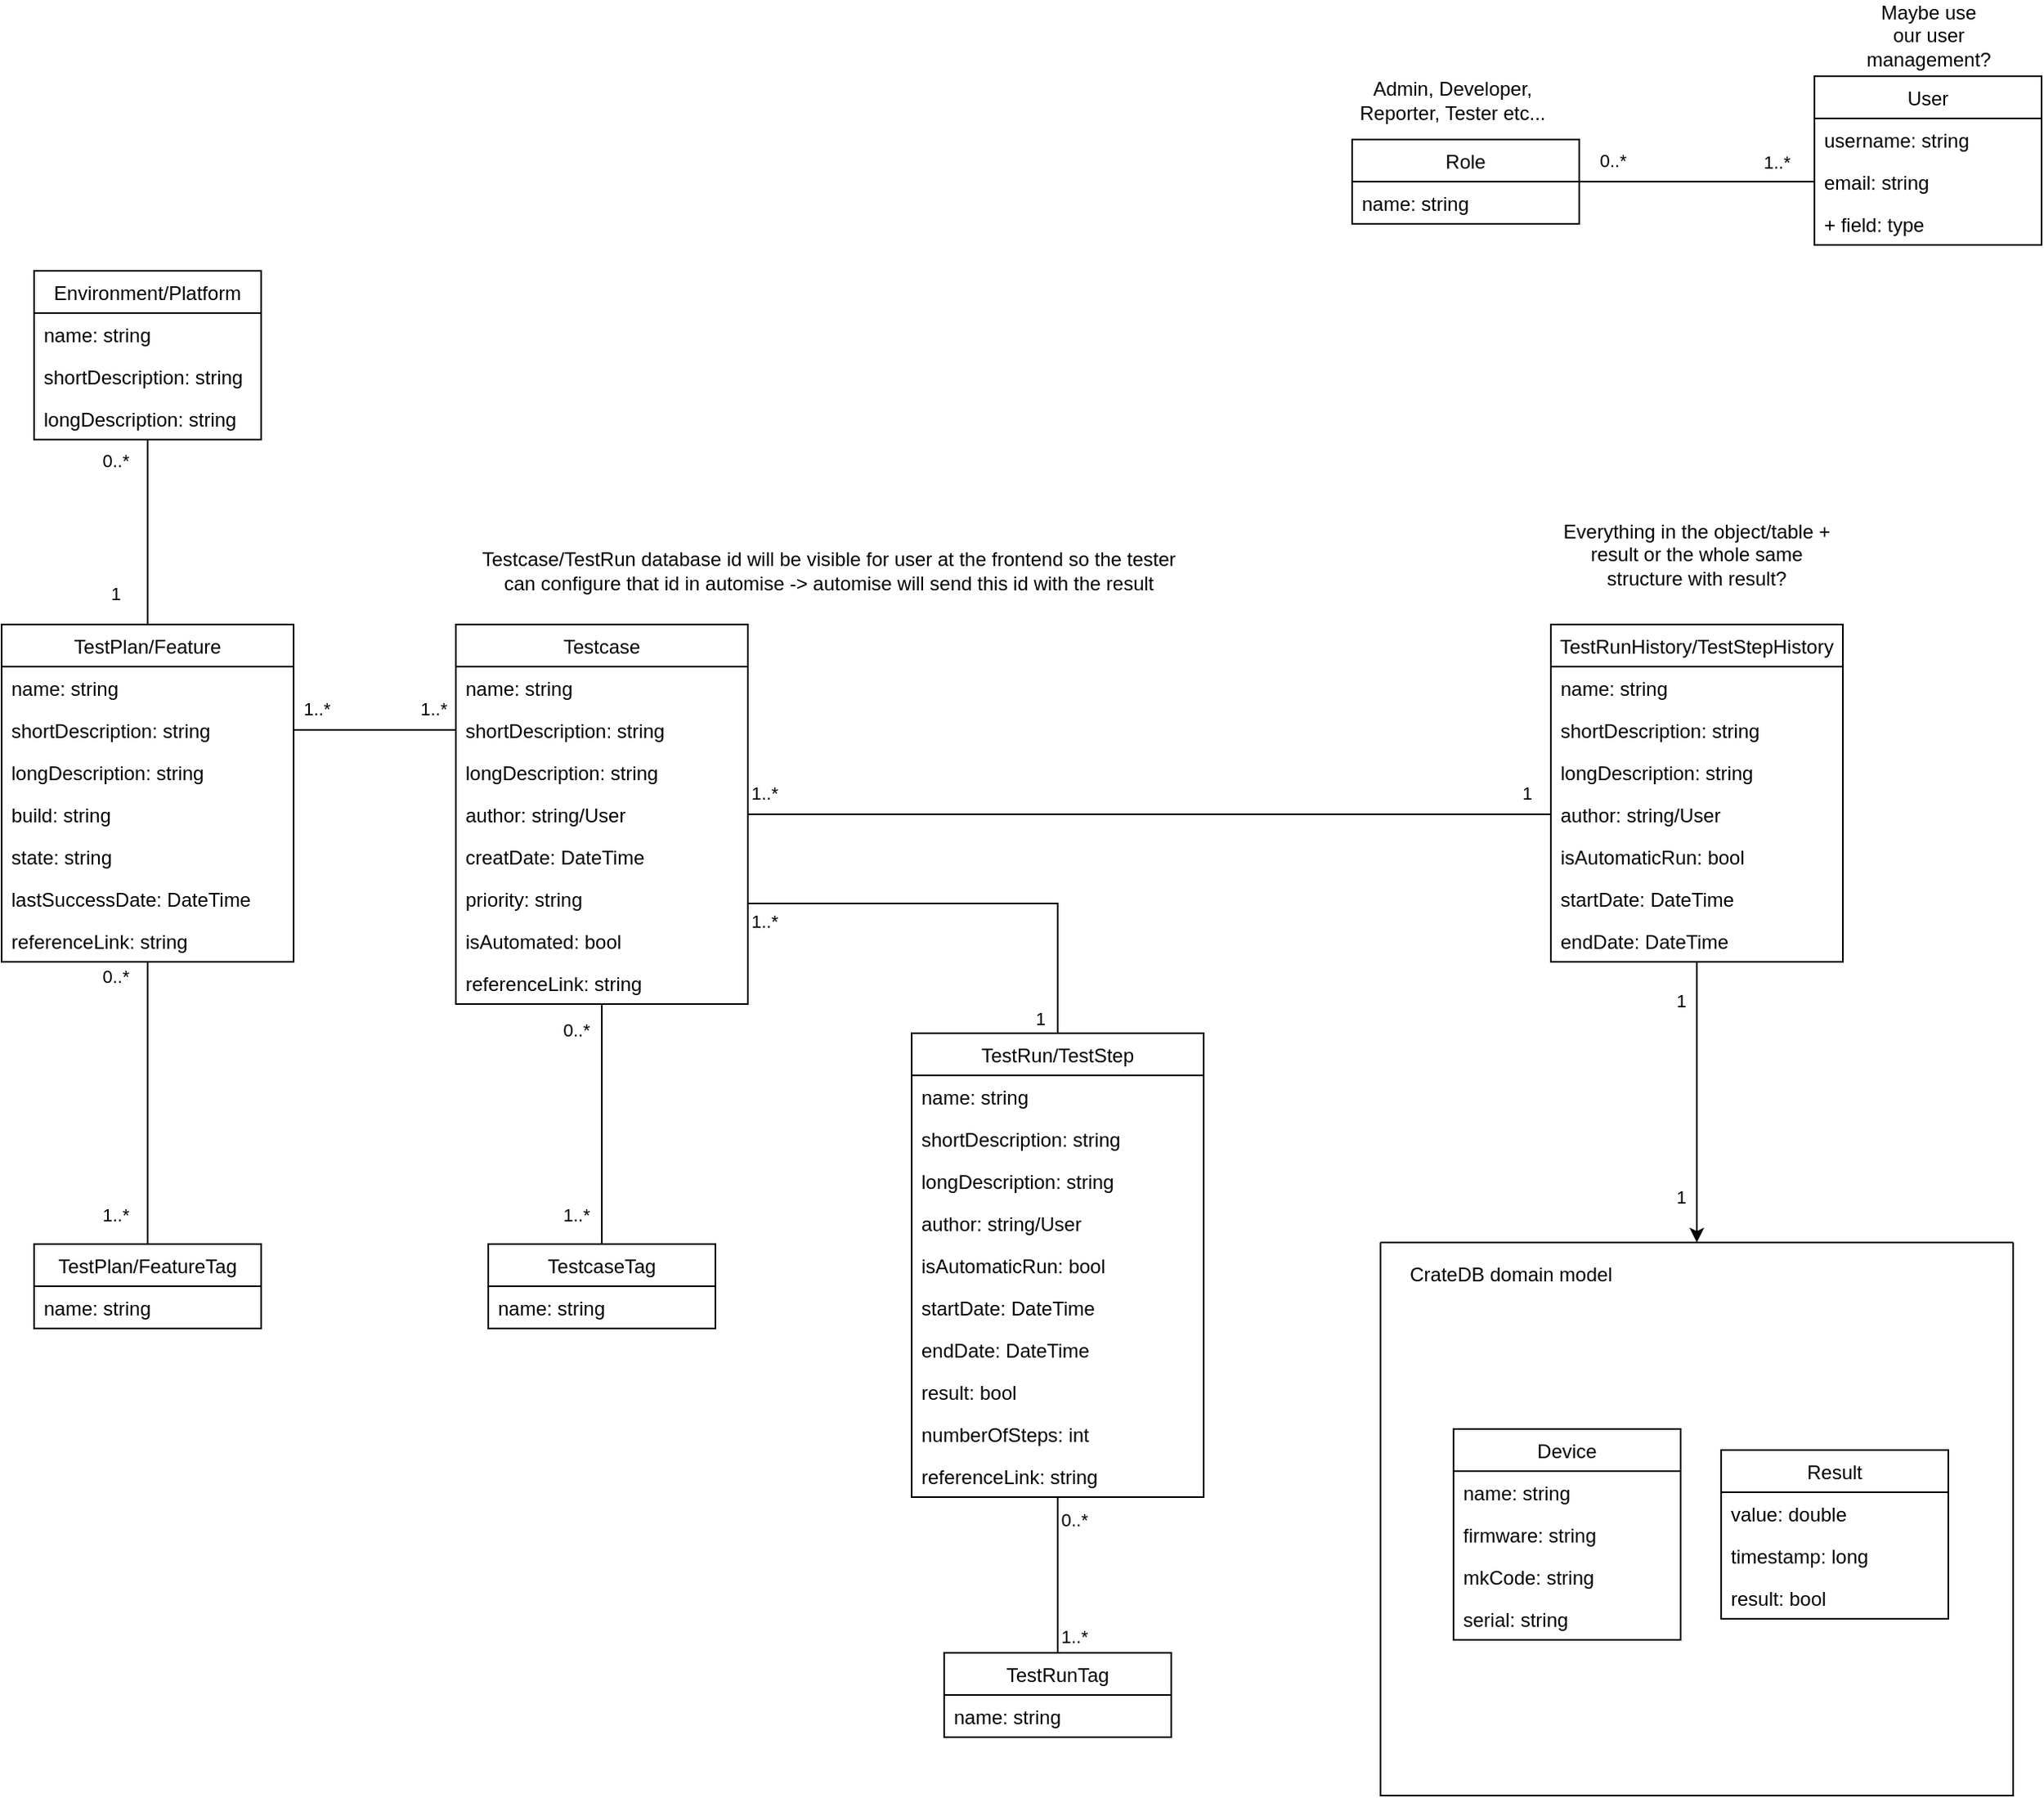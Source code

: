 <mxfile version="15.5.8" type="device"><diagram name="Page-1" id="80xlIoIL_Tgqml4ueEH9"><mxGraphModel dx="1420" dy="1272" grid="1" gridSize="10" guides="1" tooltips="1" connect="1" arrows="1" fold="1" page="1" pageScale="1" pageWidth="827" pageHeight="1169" math="0" shadow="0"><root><mxCell id="0"/><mxCell id="1" parent="0"/><mxCell id="7zhEitKWnOMPBY1awrK7-49" style="edgeStyle=orthogonalEdgeStyle;rounded=0;orthogonalLoop=1;jettySize=auto;html=1;entryX=0.5;entryY=0;entryDx=0;entryDy=0;endArrow=none;endFill=0;" parent="1" source="hktTCCk2dDebHr9fmQuZ-1" target="hktTCCk2dDebHr9fmQuZ-5" edge="1"><mxGeometry relative="1" as="geometry"/></mxCell><mxCell id="7zhEitKWnOMPBY1awrK7-50" value="1" style="edgeLabel;html=1;align=center;verticalAlign=middle;resizable=0;points=[];" parent="7zhEitKWnOMPBY1awrK7-49" vertex="1" connectable="0"><mxGeometry x="0.731" y="-1" relative="1" as="geometry"><mxPoint x="-19" y="-4" as="offset"/></mxGeometry></mxCell><mxCell id="7zhEitKWnOMPBY1awrK7-51" value="0..*" style="edgeLabel;html=1;align=center;verticalAlign=middle;resizable=0;points=[];" parent="7zhEitKWnOMPBY1awrK7-49" vertex="1" connectable="0"><mxGeometry x="-0.769" relative="1" as="geometry"><mxPoint x="-20" as="offset"/></mxGeometry></mxCell><mxCell id="hktTCCk2dDebHr9fmQuZ-1" value="Environment/Platform" style="swimlane;fontStyle=0;childLayout=stackLayout;horizontal=1;startSize=26;fillColor=none;horizontalStack=0;resizeParent=1;resizeParentMax=0;resizeLast=0;collapsible=1;marginBottom=0;" parent="1" vertex="1"><mxGeometry x="80" y="210" width="140" height="104" as="geometry"/></mxCell><mxCell id="hktTCCk2dDebHr9fmQuZ-2" value="name: string" style="text;strokeColor=none;fillColor=none;align=left;verticalAlign=top;spacingLeft=4;spacingRight=4;overflow=hidden;rotatable=0;points=[[0,0.5],[1,0.5]];portConstraint=eastwest;" parent="hktTCCk2dDebHr9fmQuZ-1" vertex="1"><mxGeometry y="26" width="140" height="26" as="geometry"/></mxCell><mxCell id="hktTCCk2dDebHr9fmQuZ-3" value="shortDescription: string" style="text;strokeColor=none;fillColor=none;align=left;verticalAlign=top;spacingLeft=4;spacingRight=4;overflow=hidden;rotatable=0;points=[[0,0.5],[1,0.5]];portConstraint=eastwest;" parent="hktTCCk2dDebHr9fmQuZ-1" vertex="1"><mxGeometry y="52" width="140" height="26" as="geometry"/></mxCell><mxCell id="hktTCCk2dDebHr9fmQuZ-51" value="longDescription: string" style="text;strokeColor=none;fillColor=none;align=left;verticalAlign=top;spacingLeft=4;spacingRight=4;overflow=hidden;rotatable=0;points=[[0,0.5],[1,0.5]];portConstraint=eastwest;" parent="hktTCCk2dDebHr9fmQuZ-1" vertex="1"><mxGeometry y="78" width="140" height="26" as="geometry"/></mxCell><mxCell id="7zhEitKWnOMPBY1awrK7-36" style="edgeStyle=orthogonalEdgeStyle;rounded=0;orthogonalLoop=1;jettySize=auto;html=1;entryX=0.5;entryY=0;entryDx=0;entryDy=0;endArrow=none;endFill=0;" parent="1" source="hktTCCk2dDebHr9fmQuZ-5" target="7zhEitKWnOMPBY1awrK7-45" edge="1"><mxGeometry relative="1" as="geometry"><mxPoint x="430" y="800" as="targetPoint"/><Array as="points"><mxPoint x="150" y="770"/><mxPoint x="150" y="770"/></Array></mxGeometry></mxCell><mxCell id="7zhEitKWnOMPBY1awrK7-39" value="0..*" style="edgeLabel;html=1;align=center;verticalAlign=middle;resizable=0;points=[];" parent="7zhEitKWnOMPBY1awrK7-36" vertex="1" connectable="0"><mxGeometry x="-0.906" y="3" relative="1" as="geometry"><mxPoint x="-23" y="1" as="offset"/></mxGeometry></mxCell><mxCell id="7zhEitKWnOMPBY1awrK7-42" value="1..*" style="edgeLabel;html=1;align=center;verticalAlign=middle;resizable=0;points=[];" parent="7zhEitKWnOMPBY1awrK7-36" vertex="1" connectable="0"><mxGeometry x="0.892" y="-2" relative="1" as="geometry"><mxPoint x="-18" y="-9" as="offset"/></mxGeometry></mxCell><mxCell id="hktTCCk2dDebHr9fmQuZ-5" value="TestPlan/Feature" style="swimlane;fontStyle=0;childLayout=stackLayout;horizontal=1;startSize=26;fillColor=none;horizontalStack=0;resizeParent=1;resizeParentMax=0;resizeLast=0;collapsible=1;marginBottom=0;" parent="1" vertex="1"><mxGeometry x="60" y="428" width="180" height="208" as="geometry"/></mxCell><mxCell id="hktTCCk2dDebHr9fmQuZ-6" value="name: string" style="text;strokeColor=none;fillColor=none;align=left;verticalAlign=top;spacingLeft=4;spacingRight=4;overflow=hidden;rotatable=0;points=[[0,0.5],[1,0.5]];portConstraint=eastwest;" parent="hktTCCk2dDebHr9fmQuZ-5" vertex="1"><mxGeometry y="26" width="180" height="26" as="geometry"/></mxCell><mxCell id="hktTCCk2dDebHr9fmQuZ-7" value="shortDescription: string" style="text;strokeColor=none;fillColor=none;align=left;verticalAlign=top;spacingLeft=4;spacingRight=4;overflow=hidden;rotatable=0;points=[[0,0.5],[1,0.5]];portConstraint=eastwest;" parent="hktTCCk2dDebHr9fmQuZ-5" vertex="1"><mxGeometry y="52" width="180" height="26" as="geometry"/></mxCell><mxCell id="hktTCCk2dDebHr9fmQuZ-8" value="longDescription: string" style="text;strokeColor=none;fillColor=none;align=left;verticalAlign=top;spacingLeft=4;spacingRight=4;overflow=hidden;rotatable=0;points=[[0,0.5],[1,0.5]];portConstraint=eastwest;" parent="hktTCCk2dDebHr9fmQuZ-5" vertex="1"><mxGeometry y="78" width="180" height="26" as="geometry"/></mxCell><mxCell id="7zhEitKWnOMPBY1awrK7-35" value="build: string" style="text;strokeColor=none;fillColor=none;align=left;verticalAlign=top;spacingLeft=4;spacingRight=4;overflow=hidden;rotatable=0;points=[[0,0.5],[1,0.5]];portConstraint=eastwest;" parent="hktTCCk2dDebHr9fmQuZ-5" vertex="1"><mxGeometry y="104" width="180" height="26" as="geometry"/></mxCell><mxCell id="kd0ojpbWD5Cb26-H-TES-33" value="state: string" style="text;strokeColor=none;fillColor=none;align=left;verticalAlign=top;spacingLeft=4;spacingRight=4;overflow=hidden;rotatable=0;points=[[0,0.5],[1,0.5]];portConstraint=eastwest;" vertex="1" parent="hktTCCk2dDebHr9fmQuZ-5"><mxGeometry y="130" width="180" height="26" as="geometry"/></mxCell><mxCell id="kd0ojpbWD5Cb26-H-TES-20" value="lastSuccessDate: DateTime" style="text;strokeColor=none;fillColor=none;align=left;verticalAlign=top;spacingLeft=4;spacingRight=4;overflow=hidden;rotatable=0;points=[[0,0.5],[1,0.5]];portConstraint=eastwest;" vertex="1" parent="hktTCCk2dDebHr9fmQuZ-5"><mxGeometry y="156" width="180" height="26" as="geometry"/></mxCell><mxCell id="kd0ojpbWD5Cb26-H-TES-4" value="referenceLink: string" style="text;strokeColor=none;fillColor=none;align=left;verticalAlign=top;spacingLeft=4;spacingRight=4;overflow=hidden;rotatable=0;points=[[0,0.5],[1,0.5]];portConstraint=eastwest;" vertex="1" parent="hktTCCk2dDebHr9fmQuZ-5"><mxGeometry y="182" width="180" height="26" as="geometry"/></mxCell><mxCell id="7zhEitKWnOMPBY1awrK7-37" style="edgeStyle=orthogonalEdgeStyle;rounded=0;orthogonalLoop=1;jettySize=auto;html=1;exitX=0.5;exitY=1;exitDx=0;exitDy=0;entryX=0.5;entryY=0;entryDx=0;entryDy=0;endArrow=none;endFill=0;" parent="1" source="hktTCCk2dDebHr9fmQuZ-11" target="hktTCCk2dDebHr9fmQuZ-44" edge="1"><mxGeometry relative="1" as="geometry"/></mxCell><mxCell id="7zhEitKWnOMPBY1awrK7-40" value="0..*" style="edgeLabel;html=1;align=center;verticalAlign=middle;resizable=0;points=[];" parent="7zhEitKWnOMPBY1awrK7-37" vertex="1" connectable="0"><mxGeometry x="-0.785" y="-1" relative="1" as="geometry"><mxPoint x="-15" as="offset"/></mxGeometry></mxCell><mxCell id="7zhEitKWnOMPBY1awrK7-43" value="1..*" style="edgeLabel;html=1;align=center;verticalAlign=middle;resizable=0;points=[];" parent="7zhEitKWnOMPBY1awrK7-37" vertex="1" connectable="0"><mxGeometry x="0.629" relative="1" as="geometry"><mxPoint x="-16" y="9" as="offset"/></mxGeometry></mxCell><mxCell id="kd0ojpbWD5Cb26-H-TES-30" style="edgeStyle=orthogonalEdgeStyle;rounded=0;orthogonalLoop=1;jettySize=auto;html=1;entryX=0;entryY=0.5;entryDx=0;entryDy=0;fontSize=18;endArrow=none;endFill=0;exitX=1;exitY=0.5;exitDx=0;exitDy=0;" edge="1" parent="1" source="hktTCCk2dDebHr9fmQuZ-13" target="kd0ojpbWD5Cb26-H-TES-5"><mxGeometry relative="1" as="geometry"><Array as="points"><mxPoint x="520" y="545"/></Array></mxGeometry></mxCell><mxCell id="hktTCCk2dDebHr9fmQuZ-11" value="Testcase" style="swimlane;fontStyle=0;childLayout=stackLayout;horizontal=1;startSize=26;fillColor=none;horizontalStack=0;resizeParent=1;resizeParentMax=0;resizeLast=0;collapsible=1;marginBottom=0;" parent="1" vertex="1"><mxGeometry x="340" y="428" width="180" height="234" as="geometry"/></mxCell><mxCell id="hktTCCk2dDebHr9fmQuZ-12" value="name: string" style="text;strokeColor=none;fillColor=none;align=left;verticalAlign=top;spacingLeft=4;spacingRight=4;overflow=hidden;rotatable=0;points=[[0,0.5],[1,0.5]];portConstraint=eastwest;" parent="hktTCCk2dDebHr9fmQuZ-11" vertex="1"><mxGeometry y="26" width="180" height="26" as="geometry"/></mxCell><mxCell id="hktTCCk2dDebHr9fmQuZ-13" value="shortDescription: string" style="text;strokeColor=none;fillColor=none;align=left;verticalAlign=top;spacingLeft=4;spacingRight=4;overflow=hidden;rotatable=0;points=[[0,0.5],[1,0.5]];portConstraint=eastwest;" parent="hktTCCk2dDebHr9fmQuZ-11" vertex="1"><mxGeometry y="52" width="180" height="26" as="geometry"/></mxCell><mxCell id="hktTCCk2dDebHr9fmQuZ-14" value="longDescription: string" style="text;strokeColor=none;fillColor=none;align=left;verticalAlign=top;spacingLeft=4;spacingRight=4;overflow=hidden;rotatable=0;points=[[0,0.5],[1,0.5]];portConstraint=eastwest;" parent="hktTCCk2dDebHr9fmQuZ-11" vertex="1"><mxGeometry y="78" width="180" height="26" as="geometry"/></mxCell><mxCell id="hktTCCk2dDebHr9fmQuZ-15" value="author: string/User" style="text;strokeColor=none;fillColor=none;align=left;verticalAlign=top;spacingLeft=4;spacingRight=4;overflow=hidden;rotatable=0;points=[[0,0.5],[1,0.5]];portConstraint=eastwest;" parent="hktTCCk2dDebHr9fmQuZ-11" vertex="1"><mxGeometry y="104" width="180" height="26" as="geometry"/></mxCell><mxCell id="hktTCCk2dDebHr9fmQuZ-23" value="creatDate: DateTime" style="text;strokeColor=none;fillColor=none;align=left;verticalAlign=top;spacingLeft=4;spacingRight=4;overflow=hidden;rotatable=0;points=[[0,0.5],[1,0.5]];portConstraint=eastwest;" parent="hktTCCk2dDebHr9fmQuZ-11" vertex="1"><mxGeometry y="130" width="180" height="26" as="geometry"/></mxCell><mxCell id="hktTCCk2dDebHr9fmQuZ-48" value="priority: string" style="text;strokeColor=none;fillColor=none;align=left;verticalAlign=top;spacingLeft=4;spacingRight=4;overflow=hidden;rotatable=0;points=[[0,0.5],[1,0.5]];portConstraint=eastwest;" parent="hktTCCk2dDebHr9fmQuZ-11" vertex="1"><mxGeometry y="156" width="180" height="26" as="geometry"/></mxCell><mxCell id="hktTCCk2dDebHr9fmQuZ-50" value="isAutomated: bool" style="text;strokeColor=none;fillColor=none;align=left;verticalAlign=top;spacingLeft=4;spacingRight=4;overflow=hidden;rotatable=0;points=[[0,0.5],[1,0.5]];portConstraint=eastwest;" parent="hktTCCk2dDebHr9fmQuZ-11" vertex="1"><mxGeometry y="182" width="180" height="26" as="geometry"/></mxCell><mxCell id="7zhEitKWnOMPBY1awrK7-33" value="referenceLink: string" style="text;strokeColor=none;fillColor=none;align=left;verticalAlign=top;spacingLeft=4;spacingRight=4;overflow=hidden;rotatable=0;points=[[0,0.5],[1,0.5]];portConstraint=eastwest;" parent="hktTCCk2dDebHr9fmQuZ-11" vertex="1"><mxGeometry y="208" width="180" height="26" as="geometry"/></mxCell><mxCell id="hktTCCk2dDebHr9fmQuZ-16" style="edgeStyle=orthogonalEdgeStyle;rounded=0;orthogonalLoop=1;jettySize=auto;html=1;exitX=1;exitY=0.5;exitDx=0;exitDy=0;entryX=0;entryY=0.5;entryDx=0;entryDy=0;endArrow=none;endFill=0;" parent="1" source="hktTCCk2dDebHr9fmQuZ-7" target="hktTCCk2dDebHr9fmQuZ-13" edge="1"><mxGeometry relative="1" as="geometry"/></mxCell><mxCell id="hktTCCk2dDebHr9fmQuZ-25" value="1..*" style="edgeLabel;html=1;align=center;verticalAlign=middle;resizable=0;points=[];" parent="hktTCCk2dDebHr9fmQuZ-16" vertex="1" connectable="0"><mxGeometry x="-0.735" y="1" relative="1" as="geometry"><mxPoint y="-12" as="offset"/></mxGeometry></mxCell><mxCell id="hktTCCk2dDebHr9fmQuZ-26" value="1..*" style="edgeLabel;html=1;align=center;verticalAlign=middle;resizable=0;points=[];" parent="hktTCCk2dDebHr9fmQuZ-16" vertex="1" connectable="0"><mxGeometry x="0.722" y="1" relative="1" as="geometry"><mxPoint y="-12" as="offset"/></mxGeometry></mxCell><mxCell id="7zhEitKWnOMPBY1awrK7-38" style="edgeStyle=orthogonalEdgeStyle;rounded=0;orthogonalLoop=1;jettySize=auto;html=1;entryX=0.5;entryY=0;entryDx=0;entryDy=0;endArrow=none;endFill=0;" parent="1" source="hktTCCk2dDebHr9fmQuZ-17" target="7zhEitKWnOMPBY1awrK7-47" edge="1"><mxGeometry relative="1" as="geometry"><mxPoint x="441" y="1062" as="targetPoint"/><Array as="points"><mxPoint x="711" y="1032"/><mxPoint x="711" y="1032"/></Array></mxGeometry></mxCell><mxCell id="7zhEitKWnOMPBY1awrK7-41" value="0..*" style="edgeLabel;html=1;align=center;verticalAlign=middle;resizable=0;points=[];" parent="7zhEitKWnOMPBY1awrK7-38" vertex="1" connectable="0"><mxGeometry x="-0.936" y="-1" relative="1" as="geometry"><mxPoint x="11" y="11" as="offset"/></mxGeometry></mxCell><mxCell id="7zhEitKWnOMPBY1awrK7-44" value="1..*" style="edgeLabel;html=1;align=center;verticalAlign=middle;resizable=0;points=[];" parent="7zhEitKWnOMPBY1awrK7-38" vertex="1" connectable="0"><mxGeometry x="0.889" relative="1" as="geometry"><mxPoint x="10" y="-5" as="offset"/></mxGeometry></mxCell><mxCell id="hktTCCk2dDebHr9fmQuZ-17" value="TestRun/TestStep" style="swimlane;fontStyle=0;childLayout=stackLayout;horizontal=1;startSize=26;fillColor=none;horizontalStack=0;resizeParent=1;resizeParentMax=0;resizeLast=0;collapsible=1;marginBottom=0;" parent="1" vertex="1"><mxGeometry x="621" y="680" width="180" height="286" as="geometry"/></mxCell><mxCell id="hktTCCk2dDebHr9fmQuZ-18" value="name: string" style="text;strokeColor=none;fillColor=none;align=left;verticalAlign=top;spacingLeft=4;spacingRight=4;overflow=hidden;rotatable=0;points=[[0,0.5],[1,0.5]];portConstraint=eastwest;" parent="hktTCCk2dDebHr9fmQuZ-17" vertex="1"><mxGeometry y="26" width="180" height="26" as="geometry"/></mxCell><mxCell id="hktTCCk2dDebHr9fmQuZ-19" value="shortDescription: string" style="text;strokeColor=none;fillColor=none;align=left;verticalAlign=top;spacingLeft=4;spacingRight=4;overflow=hidden;rotatable=0;points=[[0,0.5],[1,0.5]];portConstraint=eastwest;" parent="hktTCCk2dDebHr9fmQuZ-17" vertex="1"><mxGeometry y="52" width="180" height="26" as="geometry"/></mxCell><mxCell id="hktTCCk2dDebHr9fmQuZ-20" value="longDescription: string" style="text;strokeColor=none;fillColor=none;align=left;verticalAlign=top;spacingLeft=4;spacingRight=4;overflow=hidden;rotatable=0;points=[[0,0.5],[1,0.5]];portConstraint=eastwest;" parent="hktTCCk2dDebHr9fmQuZ-17" vertex="1"><mxGeometry y="78" width="180" height="26" as="geometry"/></mxCell><mxCell id="kd0ojpbWD5Cb26-H-TES-3" value="author: string/User" style="text;strokeColor=none;fillColor=none;align=left;verticalAlign=top;spacingLeft=4;spacingRight=4;overflow=hidden;rotatable=0;points=[[0,0.5],[1,0.5]];portConstraint=eastwest;" vertex="1" parent="hktTCCk2dDebHr9fmQuZ-17"><mxGeometry y="104" width="180" height="26" as="geometry"/></mxCell><mxCell id="7zhEitKWnOMPBY1awrK7-24" value="isAutomaticRun: bool" style="text;strokeColor=none;fillColor=none;align=left;verticalAlign=top;spacingLeft=4;spacingRight=4;overflow=hidden;rotatable=0;points=[[0,0.5],[1,0.5]];portConstraint=eastwest;" parent="hktTCCk2dDebHr9fmQuZ-17" vertex="1"><mxGeometry y="130" width="180" height="26" as="geometry"/></mxCell><mxCell id="7zhEitKWnOMPBY1awrK7-25" value="startDate: DateTime" style="text;strokeColor=none;fillColor=none;align=left;verticalAlign=top;spacingLeft=4;spacingRight=4;overflow=hidden;rotatable=0;points=[[0,0.5],[1,0.5]];portConstraint=eastwest;" parent="hktTCCk2dDebHr9fmQuZ-17" vertex="1"><mxGeometry y="156" width="180" height="26" as="geometry"/></mxCell><mxCell id="7zhEitKWnOMPBY1awrK7-32" value="endDate: DateTime" style="text;strokeColor=none;fillColor=none;align=left;verticalAlign=top;spacingLeft=4;spacingRight=4;overflow=hidden;rotatable=0;points=[[0,0.5],[1,0.5]];portConstraint=eastwest;" parent="hktTCCk2dDebHr9fmQuZ-17" vertex="1"><mxGeometry y="182" width="180" height="26" as="geometry"/></mxCell><mxCell id="kd0ojpbWD5Cb26-H-TES-16" value="result: bool" style="text;strokeColor=none;fillColor=none;align=left;verticalAlign=top;spacingLeft=4;spacingRight=4;overflow=hidden;rotatable=0;points=[[0,0.5],[1,0.5]];portConstraint=eastwest;" vertex="1" parent="hktTCCk2dDebHr9fmQuZ-17"><mxGeometry y="208" width="180" height="26" as="geometry"/></mxCell><mxCell id="kd0ojpbWD5Cb26-H-TES-34" value="numberOfSteps: int" style="text;strokeColor=none;fillColor=none;align=left;verticalAlign=top;spacingLeft=4;spacingRight=4;overflow=hidden;rotatable=0;points=[[0,0.5],[1,0.5]];portConstraint=eastwest;" vertex="1" parent="hktTCCk2dDebHr9fmQuZ-17"><mxGeometry y="234" width="180" height="26" as="geometry"/></mxCell><mxCell id="kd0ojpbWD5Cb26-H-TES-15" value="referenceLink: string" style="text;strokeColor=none;fillColor=none;align=left;verticalAlign=top;spacingLeft=4;spacingRight=4;overflow=hidden;rotatable=0;points=[[0,0.5],[1,0.5]];portConstraint=eastwest;" vertex="1" parent="hktTCCk2dDebHr9fmQuZ-17"><mxGeometry y="260" width="180" height="26" as="geometry"/></mxCell><mxCell id="hktTCCk2dDebHr9fmQuZ-24" style="edgeStyle=orthogonalEdgeStyle;rounded=0;orthogonalLoop=1;jettySize=auto;html=1;entryX=0.5;entryY=0;entryDx=0;entryDy=0;endArrow=none;endFill=0;exitX=1;exitY=0.5;exitDx=0;exitDy=0;" parent="1" source="hktTCCk2dDebHr9fmQuZ-13" target="hktTCCk2dDebHr9fmQuZ-17" edge="1"><mxGeometry relative="1" as="geometry"><mxPoint x="540" y="580" as="sourcePoint"/><mxPoint x="370" y="505" as="targetPoint"/><Array as="points"><mxPoint x="520" y="600"/><mxPoint x="711" y="600"/></Array></mxGeometry></mxCell><mxCell id="hktTCCk2dDebHr9fmQuZ-68" value="1..*" style="edgeLabel;html=1;align=center;verticalAlign=middle;resizable=0;points=[];" parent="hktTCCk2dDebHr9fmQuZ-24" vertex="1" connectable="0"><mxGeometry x="-0.723" y="2" relative="1" as="geometry"><mxPoint x="8" y="65" as="offset"/></mxGeometry></mxCell><mxCell id="hktTCCk2dDebHr9fmQuZ-69" value="1" style="edgeLabel;html=1;align=center;verticalAlign=middle;resizable=0;points=[];" parent="hktTCCk2dDebHr9fmQuZ-24" vertex="1" connectable="0"><mxGeometry x="0.753" y="2" relative="1" as="geometry"><mxPoint x="-13" y="37" as="offset"/></mxGeometry></mxCell><mxCell id="hktTCCk2dDebHr9fmQuZ-44" value="TestcaseTag" style="swimlane;fontStyle=0;childLayout=stackLayout;horizontal=1;startSize=26;fillColor=none;horizontalStack=0;resizeParent=1;resizeParentMax=0;resizeLast=0;collapsible=1;marginBottom=0;" parent="1" vertex="1"><mxGeometry x="360" y="810" width="140" height="52" as="geometry"/></mxCell><mxCell id="hktTCCk2dDebHr9fmQuZ-45" value="name: string" style="text;strokeColor=none;fillColor=none;align=left;verticalAlign=top;spacingLeft=4;spacingRight=4;overflow=hidden;rotatable=0;points=[[0,0.5],[1,0.5]];portConstraint=eastwest;" parent="hktTCCk2dDebHr9fmQuZ-44" vertex="1"><mxGeometry y="26" width="140" height="26" as="geometry"/></mxCell><mxCell id="hktTCCk2dDebHr9fmQuZ-58" value="User" style="swimlane;fontStyle=0;childLayout=stackLayout;horizontal=1;startSize=26;fillColor=none;horizontalStack=0;resizeParent=1;resizeParentMax=0;resizeLast=0;collapsible=1;marginBottom=0;" parent="1" vertex="1"><mxGeometry x="1177.5" y="90" width="140" height="104" as="geometry"/></mxCell><mxCell id="hktTCCk2dDebHr9fmQuZ-59" value="username: string" style="text;strokeColor=none;fillColor=none;align=left;verticalAlign=top;spacingLeft=4;spacingRight=4;overflow=hidden;rotatable=0;points=[[0,0.5],[1,0.5]];portConstraint=eastwest;" parent="hktTCCk2dDebHr9fmQuZ-58" vertex="1"><mxGeometry y="26" width="140" height="26" as="geometry"/></mxCell><mxCell id="hktTCCk2dDebHr9fmQuZ-60" value="email: string" style="text;strokeColor=none;fillColor=none;align=left;verticalAlign=top;spacingLeft=4;spacingRight=4;overflow=hidden;rotatable=0;points=[[0,0.5],[1,0.5]];portConstraint=eastwest;" parent="hktTCCk2dDebHr9fmQuZ-58" vertex="1"><mxGeometry y="52" width="140" height="26" as="geometry"/></mxCell><mxCell id="hktTCCk2dDebHr9fmQuZ-61" value="+ field: type" style="text;strokeColor=none;fillColor=none;align=left;verticalAlign=top;spacingLeft=4;spacingRight=4;overflow=hidden;rotatable=0;points=[[0,0.5],[1,0.5]];portConstraint=eastwest;" parent="hktTCCk2dDebHr9fmQuZ-58" vertex="1"><mxGeometry y="78" width="140" height="26" as="geometry"/></mxCell><mxCell id="7zhEitKWnOMPBY1awrK7-1" value="Maybe use our user management?" style="text;html=1;strokeColor=none;fillColor=none;align=center;verticalAlign=middle;whiteSpace=wrap;rounded=0;" parent="1" vertex="1"><mxGeometry x="1217.5" y="50" width="60" height="30" as="geometry"/></mxCell><mxCell id="kd0ojpbWD5Cb26-H-TES-9" style="edgeStyle=orthogonalEdgeStyle;rounded=0;orthogonalLoop=1;jettySize=auto;html=1;entryX=0.5;entryY=0;entryDx=0;entryDy=0;" edge="1" parent="1" source="7zhEitKWnOMPBY1awrK7-3" target="kd0ojpbWD5Cb26-H-TES-12"><mxGeometry relative="1" as="geometry"><mxPoint x="1065" y="811" as="targetPoint"/></mxGeometry></mxCell><mxCell id="kd0ojpbWD5Cb26-H-TES-10" value="1" style="edgeLabel;html=1;align=center;verticalAlign=middle;resizable=0;points=[];" vertex="1" connectable="0" parent="kd0ojpbWD5Cb26-H-TES-9"><mxGeometry x="-0.725" y="1" relative="1" as="geometry"><mxPoint x="-11" as="offset"/></mxGeometry></mxCell><mxCell id="kd0ojpbWD5Cb26-H-TES-11" value="1" style="edgeLabel;html=1;align=center;verticalAlign=middle;resizable=0;points=[];" vertex="1" connectable="0" parent="kd0ojpbWD5Cb26-H-TES-9"><mxGeometry x="0.638" y="-1" relative="1" as="geometry"><mxPoint x="-9" y="3" as="offset"/></mxGeometry></mxCell><mxCell id="7zhEitKWnOMPBY1awrK7-3" value="TestRunHistory/TestStepHistory" style="swimlane;fontStyle=0;childLayout=stackLayout;horizontal=1;startSize=26;fillColor=none;horizontalStack=0;resizeParent=1;resizeParentMax=0;resizeLast=0;collapsible=1;marginBottom=0;" parent="1" vertex="1"><mxGeometry x="1015" y="428" width="180" height="208" as="geometry"/></mxCell><mxCell id="7zhEitKWnOMPBY1awrK7-4" value="name: string" style="text;strokeColor=none;fillColor=none;align=left;verticalAlign=top;spacingLeft=4;spacingRight=4;overflow=hidden;rotatable=0;points=[[0,0.5],[1,0.5]];portConstraint=eastwest;" parent="7zhEitKWnOMPBY1awrK7-3" vertex="1"><mxGeometry y="26" width="180" height="26" as="geometry"/></mxCell><mxCell id="7zhEitKWnOMPBY1awrK7-5" value="shortDescription: string" style="text;strokeColor=none;fillColor=none;align=left;verticalAlign=top;spacingLeft=4;spacingRight=4;overflow=hidden;rotatable=0;points=[[0,0.5],[1,0.5]];portConstraint=eastwest;" parent="7zhEitKWnOMPBY1awrK7-3" vertex="1"><mxGeometry y="52" width="180" height="26" as="geometry"/></mxCell><mxCell id="7zhEitKWnOMPBY1awrK7-6" value="longDescription: string" style="text;strokeColor=none;fillColor=none;align=left;verticalAlign=top;spacingLeft=4;spacingRight=4;overflow=hidden;rotatable=0;points=[[0,0.5],[1,0.5]];portConstraint=eastwest;" parent="7zhEitKWnOMPBY1awrK7-3" vertex="1"><mxGeometry y="78" width="180" height="26" as="geometry"/></mxCell><mxCell id="kd0ojpbWD5Cb26-H-TES-5" value="author: string/User" style="text;strokeColor=none;fillColor=none;align=left;verticalAlign=top;spacingLeft=4;spacingRight=4;overflow=hidden;rotatable=0;points=[[0,0.5],[1,0.5]];portConstraint=eastwest;" vertex="1" parent="7zhEitKWnOMPBY1awrK7-3"><mxGeometry y="104" width="180" height="26" as="geometry"/></mxCell><mxCell id="kd0ojpbWD5Cb26-H-TES-6" value="isAutomaticRun: bool" style="text;strokeColor=none;fillColor=none;align=left;verticalAlign=top;spacingLeft=4;spacingRight=4;overflow=hidden;rotatable=0;points=[[0,0.5],[1,0.5]];portConstraint=eastwest;" vertex="1" parent="7zhEitKWnOMPBY1awrK7-3"><mxGeometry y="130" width="180" height="26" as="geometry"/></mxCell><mxCell id="kd0ojpbWD5Cb26-H-TES-7" value="startDate: DateTime" style="text;strokeColor=none;fillColor=none;align=left;verticalAlign=top;spacingLeft=4;spacingRight=4;overflow=hidden;rotatable=0;points=[[0,0.5],[1,0.5]];portConstraint=eastwest;" vertex="1" parent="7zhEitKWnOMPBY1awrK7-3"><mxGeometry y="156" width="180" height="26" as="geometry"/></mxCell><mxCell id="kd0ojpbWD5Cb26-H-TES-8" value="endDate: DateTime" style="text;strokeColor=none;fillColor=none;align=left;verticalAlign=top;spacingLeft=4;spacingRight=4;overflow=hidden;rotatable=0;points=[[0,0.5],[1,0.5]];portConstraint=eastwest;" vertex="1" parent="7zhEitKWnOMPBY1awrK7-3"><mxGeometry y="182" width="180" height="26" as="geometry"/></mxCell><mxCell id="7zhEitKWnOMPBY1awrK7-12" value="Everything in the object/table + result or the whole same structure with result?" style="text;html=1;strokeColor=none;fillColor=none;align=center;verticalAlign=middle;whiteSpace=wrap;rounded=0;" parent="1" vertex="1"><mxGeometry x="1020" y="370" width="170" height="30" as="geometry"/></mxCell><mxCell id="7zhEitKWnOMPBY1awrK7-23" value="Testcase/TestRun database id will be visible for user at the frontend so the tester can configure that id in automise -&amp;gt; automise will send this id with the result" style="text;html=1;strokeColor=none;fillColor=none;align=center;verticalAlign=middle;whiteSpace=wrap;rounded=0;" parent="1" vertex="1"><mxGeometry x="350" y="380" width="440" height="30" as="geometry"/></mxCell><mxCell id="7zhEitKWnOMPBY1awrK7-45" value="TestPlan/FeatureTag" style="swimlane;fontStyle=0;childLayout=stackLayout;horizontal=1;startSize=26;fillColor=none;horizontalStack=0;resizeParent=1;resizeParentMax=0;resizeLast=0;collapsible=1;marginBottom=0;" parent="1" vertex="1"><mxGeometry x="80" y="810" width="140" height="52" as="geometry"/></mxCell><mxCell id="7zhEitKWnOMPBY1awrK7-46" value="name: string" style="text;strokeColor=none;fillColor=none;align=left;verticalAlign=top;spacingLeft=4;spacingRight=4;overflow=hidden;rotatable=0;points=[[0,0.5],[1,0.5]];portConstraint=eastwest;" parent="7zhEitKWnOMPBY1awrK7-45" vertex="1"><mxGeometry y="26" width="140" height="26" as="geometry"/></mxCell><mxCell id="7zhEitKWnOMPBY1awrK7-47" value="TestRunTag" style="swimlane;fontStyle=0;childLayout=stackLayout;horizontal=1;startSize=26;fillColor=none;horizontalStack=0;resizeParent=1;resizeParentMax=0;resizeLast=0;collapsible=1;marginBottom=0;" parent="1" vertex="1"><mxGeometry x="641" y="1062" width="140" height="52" as="geometry"/></mxCell><mxCell id="7zhEitKWnOMPBY1awrK7-48" value="name: string" style="text;strokeColor=none;fillColor=none;align=left;verticalAlign=top;spacingLeft=4;spacingRight=4;overflow=hidden;rotatable=0;points=[[0,0.5],[1,0.5]];portConstraint=eastwest;" parent="7zhEitKWnOMPBY1awrK7-47" vertex="1"><mxGeometry y="26" width="140" height="26" as="geometry"/></mxCell><mxCell id="kd0ojpbWD5Cb26-H-TES-12" value="" style="swimlane;startSize=0;" vertex="1" parent="1"><mxGeometry x="910" y="809" width="390" height="341" as="geometry"/></mxCell><mxCell id="kd0ojpbWD5Cb26-H-TES-13" value="&lt;span&gt;CrateDB domain model&lt;/span&gt;" style="text;html=1;align=center;verticalAlign=middle;resizable=0;points=[];autosize=1;strokeColor=none;fillColor=none;" vertex="1" parent="kd0ojpbWD5Cb26-H-TES-12"><mxGeometry x="10" y="10" width="140" height="20" as="geometry"/></mxCell><mxCell id="hktTCCk2dDebHr9fmQuZ-37" value="Device" style="swimlane;fontStyle=0;childLayout=stackLayout;horizontal=1;startSize=26;fillColor=none;horizontalStack=0;resizeParent=1;resizeParentMax=0;resizeLast=0;collapsible=1;marginBottom=0;" parent="kd0ojpbWD5Cb26-H-TES-12" vertex="1"><mxGeometry x="45" y="115" width="140" height="130" as="geometry"/></mxCell><mxCell id="hktTCCk2dDebHr9fmQuZ-38" value="name: string" style="text;strokeColor=none;fillColor=none;align=left;verticalAlign=top;spacingLeft=4;spacingRight=4;overflow=hidden;rotatable=0;points=[[0,0.5],[1,0.5]];portConstraint=eastwest;" parent="hktTCCk2dDebHr9fmQuZ-37" vertex="1"><mxGeometry y="26" width="140" height="26" as="geometry"/></mxCell><mxCell id="hktTCCk2dDebHr9fmQuZ-39" value="firmware: string" style="text;strokeColor=none;fillColor=none;align=left;verticalAlign=top;spacingLeft=4;spacingRight=4;overflow=hidden;rotatable=0;points=[[0,0.5],[1,0.5]];portConstraint=eastwest;" parent="hktTCCk2dDebHr9fmQuZ-37" vertex="1"><mxGeometry y="52" width="140" height="26" as="geometry"/></mxCell><mxCell id="hktTCCk2dDebHr9fmQuZ-40" value="mkCode: string" style="text;strokeColor=none;fillColor=none;align=left;verticalAlign=top;spacingLeft=4;spacingRight=4;overflow=hidden;rotatable=0;points=[[0,0.5],[1,0.5]];portConstraint=eastwest;" parent="hktTCCk2dDebHr9fmQuZ-37" vertex="1"><mxGeometry y="78" width="140" height="26" as="geometry"/></mxCell><mxCell id="hktTCCk2dDebHr9fmQuZ-41" value="serial: string" style="text;strokeColor=none;fillColor=none;align=left;verticalAlign=top;spacingLeft=4;spacingRight=4;overflow=hidden;rotatable=0;points=[[0,0.5],[1,0.5]];portConstraint=eastwest;" parent="hktTCCk2dDebHr9fmQuZ-37" vertex="1"><mxGeometry y="104" width="140" height="26" as="geometry"/></mxCell><mxCell id="hktTCCk2dDebHr9fmQuZ-62" value="Result" style="swimlane;fontStyle=0;childLayout=stackLayout;horizontal=1;startSize=26;fillColor=none;horizontalStack=0;resizeParent=1;resizeParentMax=0;resizeLast=0;collapsible=1;marginBottom=0;" parent="kd0ojpbWD5Cb26-H-TES-12" vertex="1"><mxGeometry x="210" y="128" width="140" height="104" as="geometry"/></mxCell><mxCell id="hktTCCk2dDebHr9fmQuZ-64" value="value: double" style="text;strokeColor=none;fillColor=none;align=left;verticalAlign=top;spacingLeft=4;spacingRight=4;overflow=hidden;rotatable=0;points=[[0,0.5],[1,0.5]];portConstraint=eastwest;" parent="hktTCCk2dDebHr9fmQuZ-62" vertex="1"><mxGeometry y="26" width="140" height="26" as="geometry"/></mxCell><mxCell id="hktTCCk2dDebHr9fmQuZ-65" value="timestamp: long" style="text;strokeColor=none;fillColor=none;align=left;verticalAlign=top;spacingLeft=4;spacingRight=4;overflow=hidden;rotatable=0;points=[[0,0.5],[1,0.5]];portConstraint=eastwest;" parent="hktTCCk2dDebHr9fmQuZ-62" vertex="1"><mxGeometry y="52" width="140" height="26" as="geometry"/></mxCell><mxCell id="7zhEitKWnOMPBY1awrK7-22" value="result: bool" style="text;strokeColor=none;fillColor=none;align=left;verticalAlign=top;spacingLeft=4;spacingRight=4;overflow=hidden;rotatable=0;points=[[0,0.5],[1,0.5]];portConstraint=eastwest;" parent="hktTCCk2dDebHr9fmQuZ-62" vertex="1"><mxGeometry y="78" width="140" height="26" as="geometry"/></mxCell><mxCell id="kd0ojpbWD5Cb26-H-TES-25" style="edgeStyle=orthogonalEdgeStyle;rounded=0;orthogonalLoop=1;jettySize=auto;html=1;entryX=0;entryY=0.5;entryDx=0;entryDy=0;endArrow=none;endFill=0;" edge="1" parent="1" source="kd0ojpbWD5Cb26-H-TES-21" target="hktTCCk2dDebHr9fmQuZ-60"><mxGeometry relative="1" as="geometry"/></mxCell><mxCell id="kd0ojpbWD5Cb26-H-TES-26" value="0..*" style="edgeLabel;html=1;align=center;verticalAlign=middle;resizable=0;points=[];" vertex="1" connectable="0" parent="kd0ojpbWD5Cb26-H-TES-25"><mxGeometry x="-0.738" y="3" relative="1" as="geometry"><mxPoint x="1" y="-10" as="offset"/></mxGeometry></mxCell><mxCell id="kd0ojpbWD5Cb26-H-TES-27" value="1..*" style="edgeLabel;html=1;align=center;verticalAlign=middle;resizable=0;points=[];" vertex="1" connectable="0" parent="kd0ojpbWD5Cb26-H-TES-25"><mxGeometry x="0.669" y="1" relative="1" as="geometry"><mxPoint y="-11" as="offset"/></mxGeometry></mxCell><mxCell id="kd0ojpbWD5Cb26-H-TES-21" value="Role" style="swimlane;fontStyle=0;childLayout=stackLayout;horizontal=1;startSize=26;fillColor=none;horizontalStack=0;resizeParent=1;resizeParentMax=0;resizeLast=0;collapsible=1;marginBottom=0;" vertex="1" parent="1"><mxGeometry x="892.5" y="129" width="140" height="52" as="geometry"/></mxCell><mxCell id="kd0ojpbWD5Cb26-H-TES-22" value="name: string" style="text;strokeColor=none;fillColor=none;align=left;verticalAlign=top;spacingLeft=4;spacingRight=4;overflow=hidden;rotatable=0;points=[[0,0.5],[1,0.5]];portConstraint=eastwest;" vertex="1" parent="kd0ojpbWD5Cb26-H-TES-21"><mxGeometry y="26" width="140" height="26" as="geometry"/></mxCell><mxCell id="kd0ojpbWD5Cb26-H-TES-29" value="Admin, Developer, Reporter, Tester etc..." style="text;html=1;strokeColor=none;fillColor=none;align=center;verticalAlign=middle;whiteSpace=wrap;rounded=0;" vertex="1" parent="1"><mxGeometry x="878.75" y="90" width="151.25" height="30" as="geometry"/></mxCell><mxCell id="kd0ojpbWD5Cb26-H-TES-31" value="1..*" style="edgeLabel;html=1;align=center;verticalAlign=middle;resizable=0;points=[];" vertex="1" connectable="0" parent="1"><mxGeometry x="530" y="532" as="geometry"/></mxCell><mxCell id="kd0ojpbWD5Cb26-H-TES-32" value="1" style="edgeLabel;html=1;align=center;verticalAlign=middle;resizable=0;points=[];" vertex="1" connectable="0" parent="1"><mxGeometry x="1000" y="532" as="geometry"/></mxCell></root></mxGraphModel></diagram></mxfile>